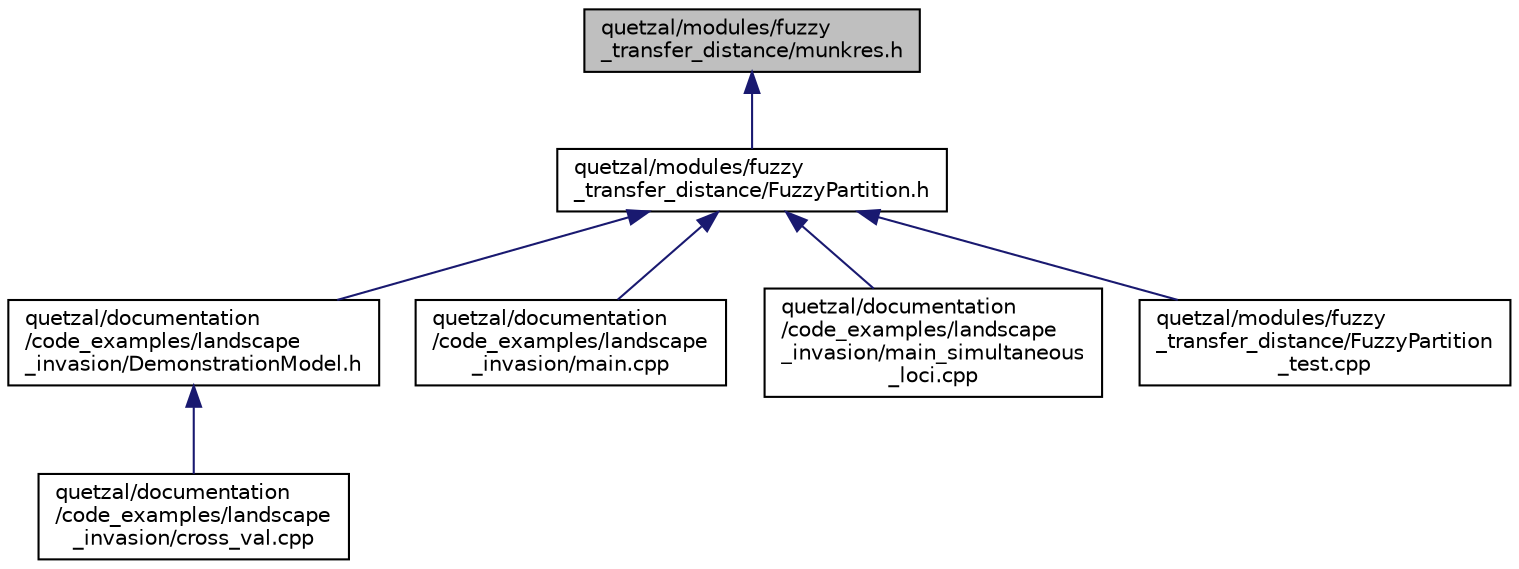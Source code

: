 digraph "quetzal/modules/fuzzy_transfer_distance/munkres.h"
{
 // LATEX_PDF_SIZE
  edge [fontname="Helvetica",fontsize="10",labelfontname="Helvetica",labelfontsize="10"];
  node [fontname="Helvetica",fontsize="10",shape=record];
  Node12 [label="quetzal/modules/fuzzy\l_transfer_distance/munkres.h",height=0.2,width=0.4,color="black", fillcolor="grey75", style="filled", fontcolor="black",tooltip=" "];
  Node12 -> Node13 [dir="back",color="midnightblue",fontsize="10",style="solid",fontname="Helvetica"];
  Node13 [label="quetzal/modules/fuzzy\l_transfer_distance/FuzzyPartition.h",height=0.2,width=0.4,color="black", fillcolor="white", style="filled",URL="$_fuzzy_partition_8h.html",tooltip=" "];
  Node13 -> Node14 [dir="back",color="midnightblue",fontsize="10",style="solid",fontname="Helvetica"];
  Node14 [label="quetzal/documentation\l/code_examples/landscape\l_invasion/DemonstrationModel.h",height=0.2,width=0.4,color="black", fillcolor="white", style="filled",URL="$_demonstration_model_8h.html",tooltip=" "];
  Node14 -> Node15 [dir="back",color="midnightblue",fontsize="10",style="solid",fontname="Helvetica"];
  Node15 [label="quetzal/documentation\l/code_examples/landscape\l_invasion/cross_val.cpp",height=0.2,width=0.4,color="black", fillcolor="white", style="filled",URL="$cross__val_8cpp.html",tooltip=" "];
  Node13 -> Node16 [dir="back",color="midnightblue",fontsize="10",style="solid",fontname="Helvetica"];
  Node16 [label="quetzal/documentation\l/code_examples/landscape\l_invasion/main.cpp",height=0.2,width=0.4,color="black", fillcolor="white", style="filled",URL="$documentation_2code__examples_2landscape__invasion_2main_8cpp.html",tooltip=" "];
  Node13 -> Node17 [dir="back",color="midnightblue",fontsize="10",style="solid",fontname="Helvetica"];
  Node17 [label="quetzal/documentation\l/code_examples/landscape\l_invasion/main_simultaneous\l_loci.cpp",height=0.2,width=0.4,color="black", fillcolor="white", style="filled",URL="$main__simultaneous__loci_8cpp.html",tooltip=" "];
  Node13 -> Node18 [dir="back",color="midnightblue",fontsize="10",style="solid",fontname="Helvetica"];
  Node18 [label="quetzal/modules/fuzzy\l_transfer_distance/FuzzyPartition\l_test.cpp",height=0.2,width=0.4,color="black", fillcolor="white", style="filled",URL="$_fuzzy_partition__test_8cpp.html",tooltip=" "];
}
